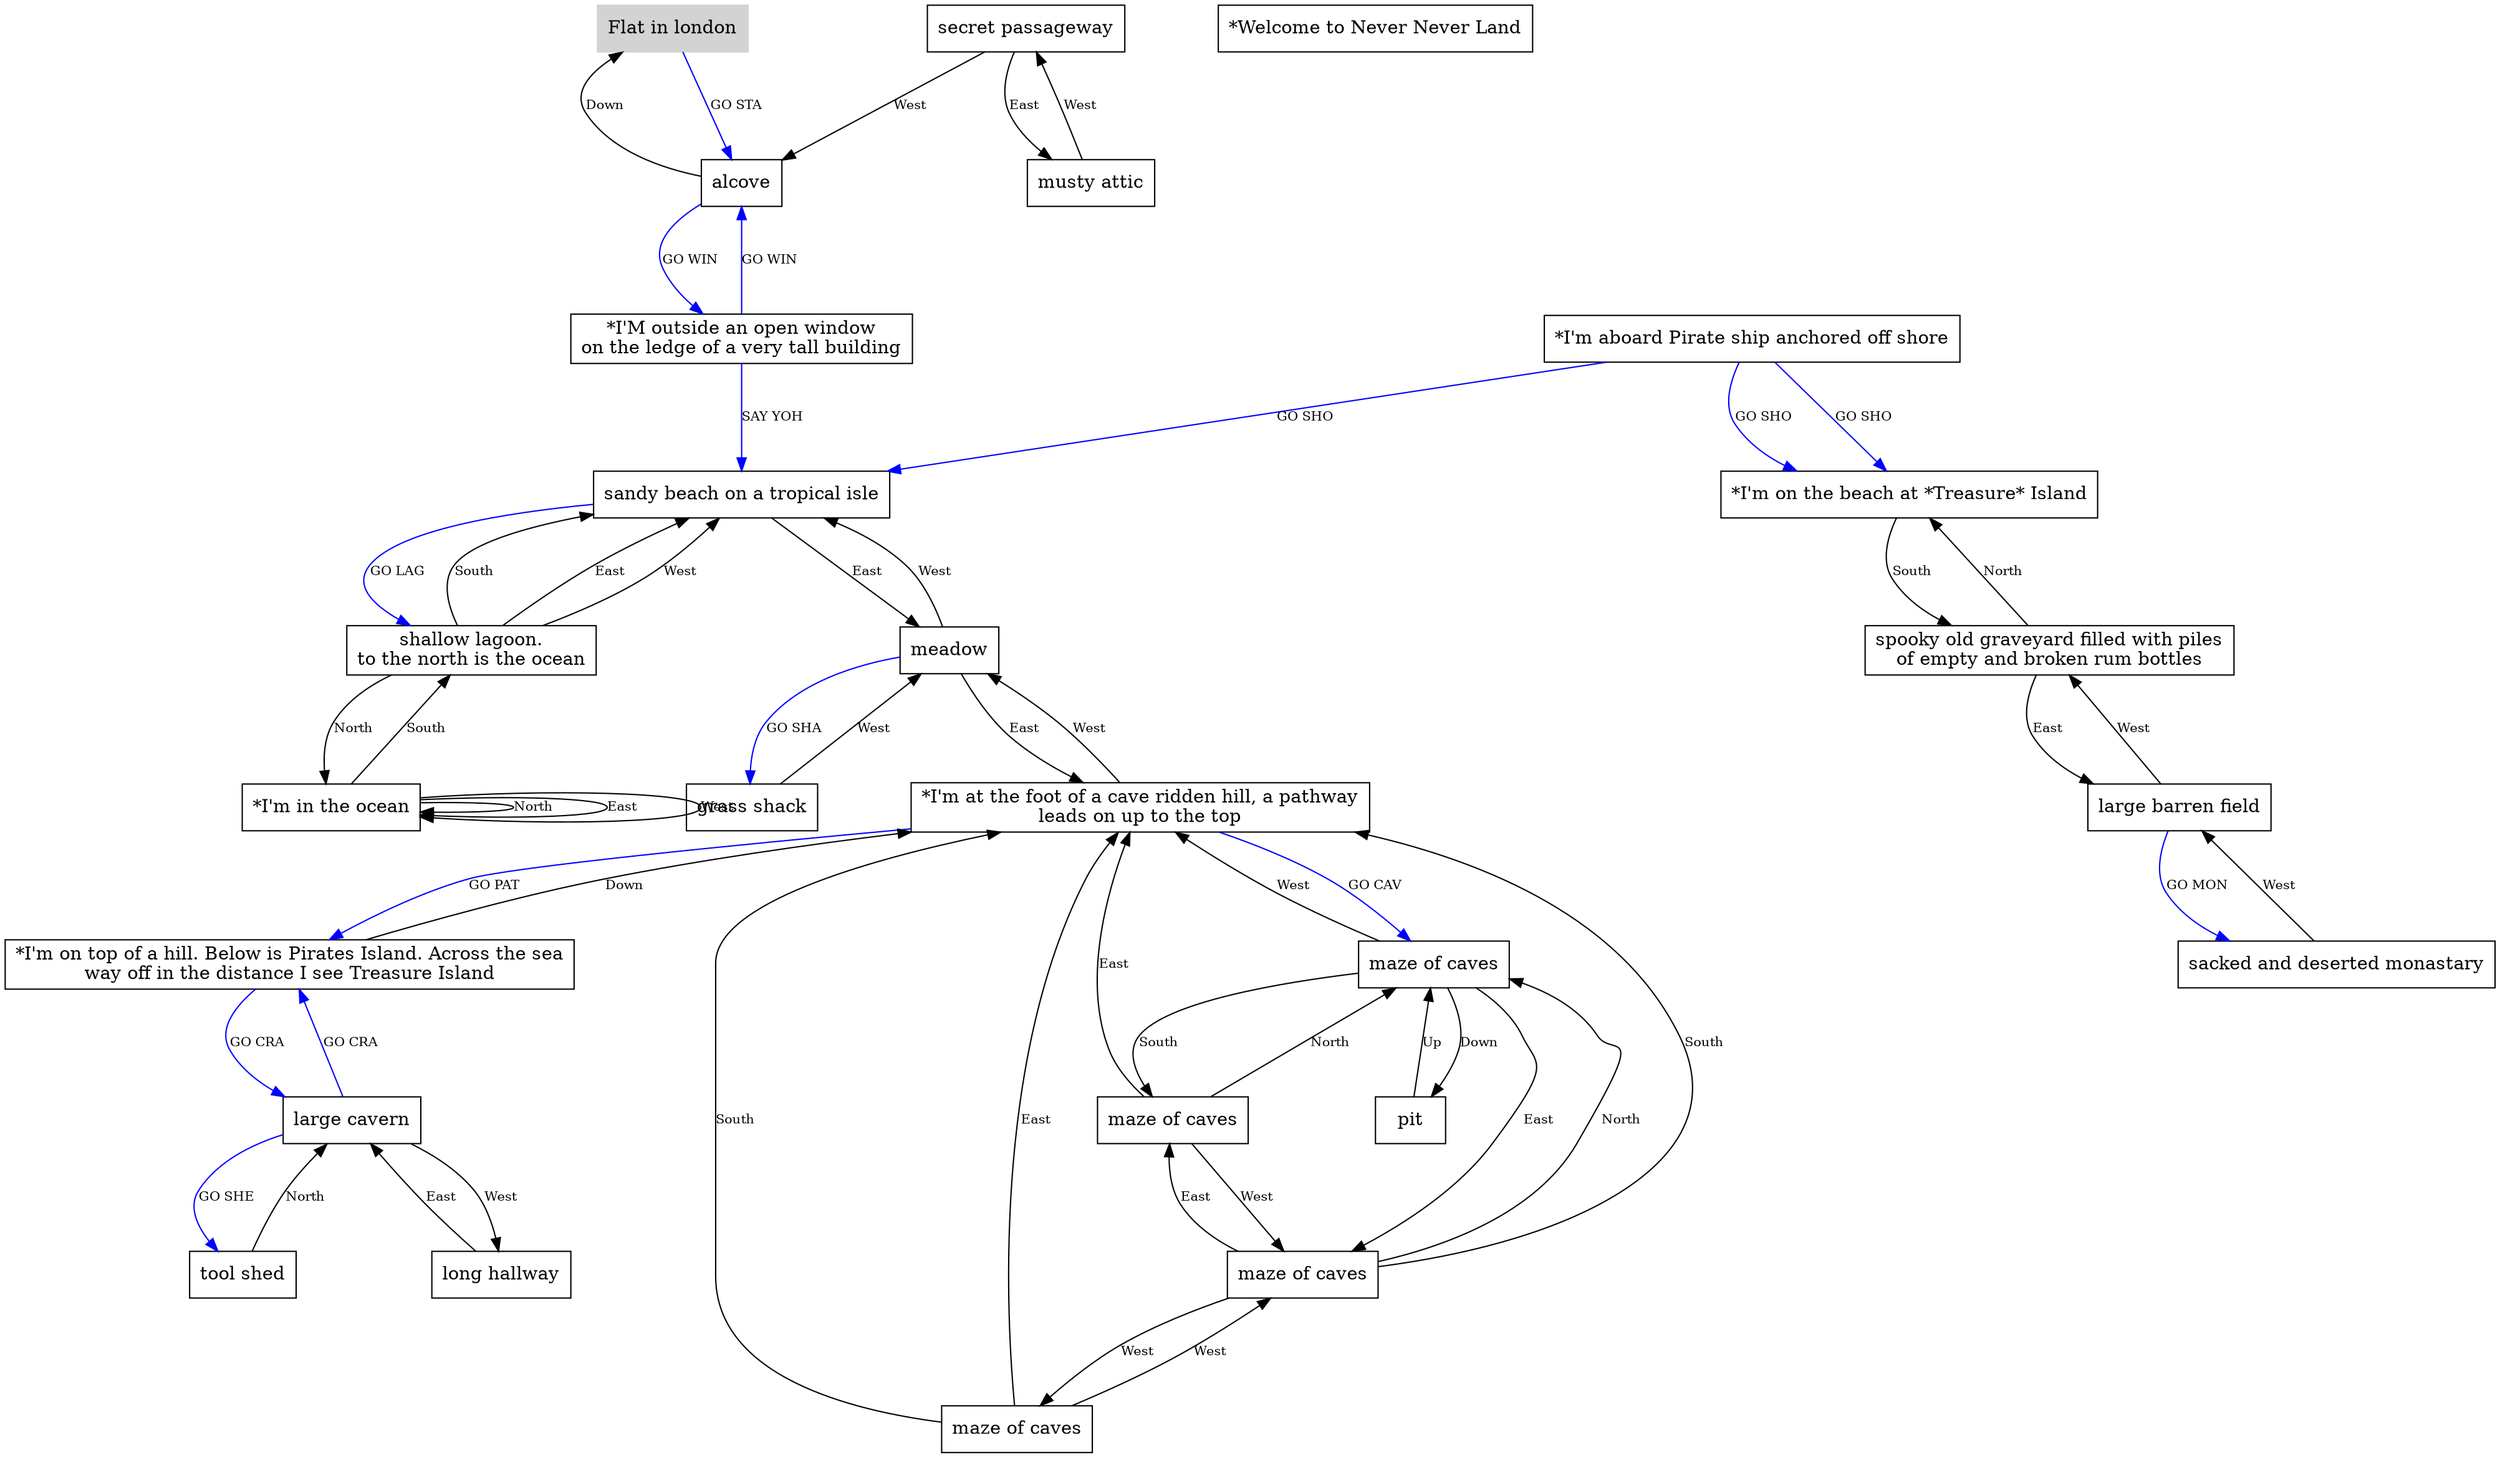 digraph G {
node [shape=rect];
ranksep=1.0;
nodesep=1.0;
splines=true;
1 [label="Flat in london" style=filled color=lightgray];
2 [label="alcove" ];
3 [label="secret passageway" ];
4 [label="musty attic" ];
5 [label="*I'M outside an open window
on the ledge of a very tall building" ];
6 [label="sandy beach on a tropical isle" ];
7 [label="maze of caves" ];
8 [label="meadow" ];
9 [label="grass shack" ];
10 [label="*I'm in the ocean" ];
11 [label="pit" ];
12 [label="maze of caves" ];
13 [label="maze of caves" ];
14 [label="*I'm at the foot of a cave ridden hill, a pathway
leads on up to the top" ];
15 [label="tool shed" ];
16 [label="long hallway" ];
17 [label="large cavern" ];
18 [label="*I'm on top of a hill. Below is Pirates Island. Across the sea
way off in the distance I see Treasure Island" ];
19 [label="maze of caves" ];
20 [label="*I'm aboard Pirate ship anchored off shore" ];
21 [label="*I'm on the beach at *Treasure* Island" ];
22 [label="spooky old graveyard filled with piles
of empty and broken rum bottles" ];
23 [label="large barren field" ];
24 [label="shallow lagoon.
to the north is the ocean" ];
25 [label="sacked and deserted monastary" ];
26 [label="*Welcome to Never Never Land" ];
2 -> 1 [label="Down" fontsize=10];
3 -> 4 [label="East" fontsize=10];
3 -> 2 [label="West" fontsize=10];
4 -> 3 [label="West" fontsize=10];
6 -> 8 [label="East" fontsize=10];
7 -> 12 [label="South" fontsize=10];
7 -> 13 [label="East" fontsize=10];
7 -> 14 [label="West" fontsize=10];
7 -> 11 [label="Down" fontsize=10];
8 -> 14 [label="East" fontsize=10];
8 -> 6 [label="West" fontsize=10];
9 -> 8 [label="West" fontsize=10];
10 -> 10 [label="North" fontsize=10];
10 -> 24 [label="South" fontsize=10];
10 -> 10 [label="East" fontsize=10];
10 -> 10 [label="West" fontsize=10];
11 -> 7 [label="Up" fontsize=10];
12 -> 7 [label="North" fontsize=10];
12 -> 14 [label="East" fontsize=10];
12 -> 13 [label="West" fontsize=10];
13 -> 7 [label="North" fontsize=10];
13 -> 14 [label="South" fontsize=10];
13 -> 12 [label="East" fontsize=10];
13 -> 19 [label="West" fontsize=10];
14 -> 8 [label="West" fontsize=10];
15 -> 17 [label="North" fontsize=10];
16 -> 17 [label="East" fontsize=10];
17 -> 16 [label="West" fontsize=10];
18 -> 14 [label="Down" fontsize=10];
19 -> 14 [label="South" fontsize=10];
19 -> 14 [label="East" fontsize=10];
19 -> 13 [label="West" fontsize=10];
21 -> 22 [label="South" fontsize=10];
22 -> 21 [label="North" fontsize=10];
22 -> 23 [label="East" fontsize=10];
23 -> 22 [label="West" fontsize=10];
24 -> 10 [label="North" fontsize=10];
24 -> 6 [label="South" fontsize=10];
24 -> 6 [label="East" fontsize=10];
24 -> 6 [label="West" fontsize=10];
25 -> 23 [label="West" fontsize=10];
8 -> 9 [label="GO SHA" fontsize=10 color=blue];
14 -> 7 [label="GO CAV" fontsize=10 color=blue];
5 -> 6 [label="SAY YOH" fontsize=10 color=blue];
18 -> 17 [label="GO CRA" fontsize=10 color=blue];
17 -> 18 [label="GO CRA" fontsize=10 color=blue];
20 -> 21 [label="GO SHO" fontsize=10 color=blue];
20 -> 6 [label="GO SHO" fontsize=10 color=blue];
20 -> 21 [label="GO SHO" fontsize=10 color=blue];
14 -> 18 [label="GO PAT" fontsize=10 color=blue];
17 -> 15 [label="GO SHE" fontsize=10 color=blue];
5 -> 2 [label="GO WIN" fontsize=10 color=blue];
6 -> 24 [label="GO LAG" fontsize=10 color=blue];
1 -> 2 [label="GO STA" fontsize=10 color=blue];
23 -> 25 [label="GO MON" fontsize=10 color=blue];
2 -> 5 [label="GO WIN" fontsize=10 color=blue];
}